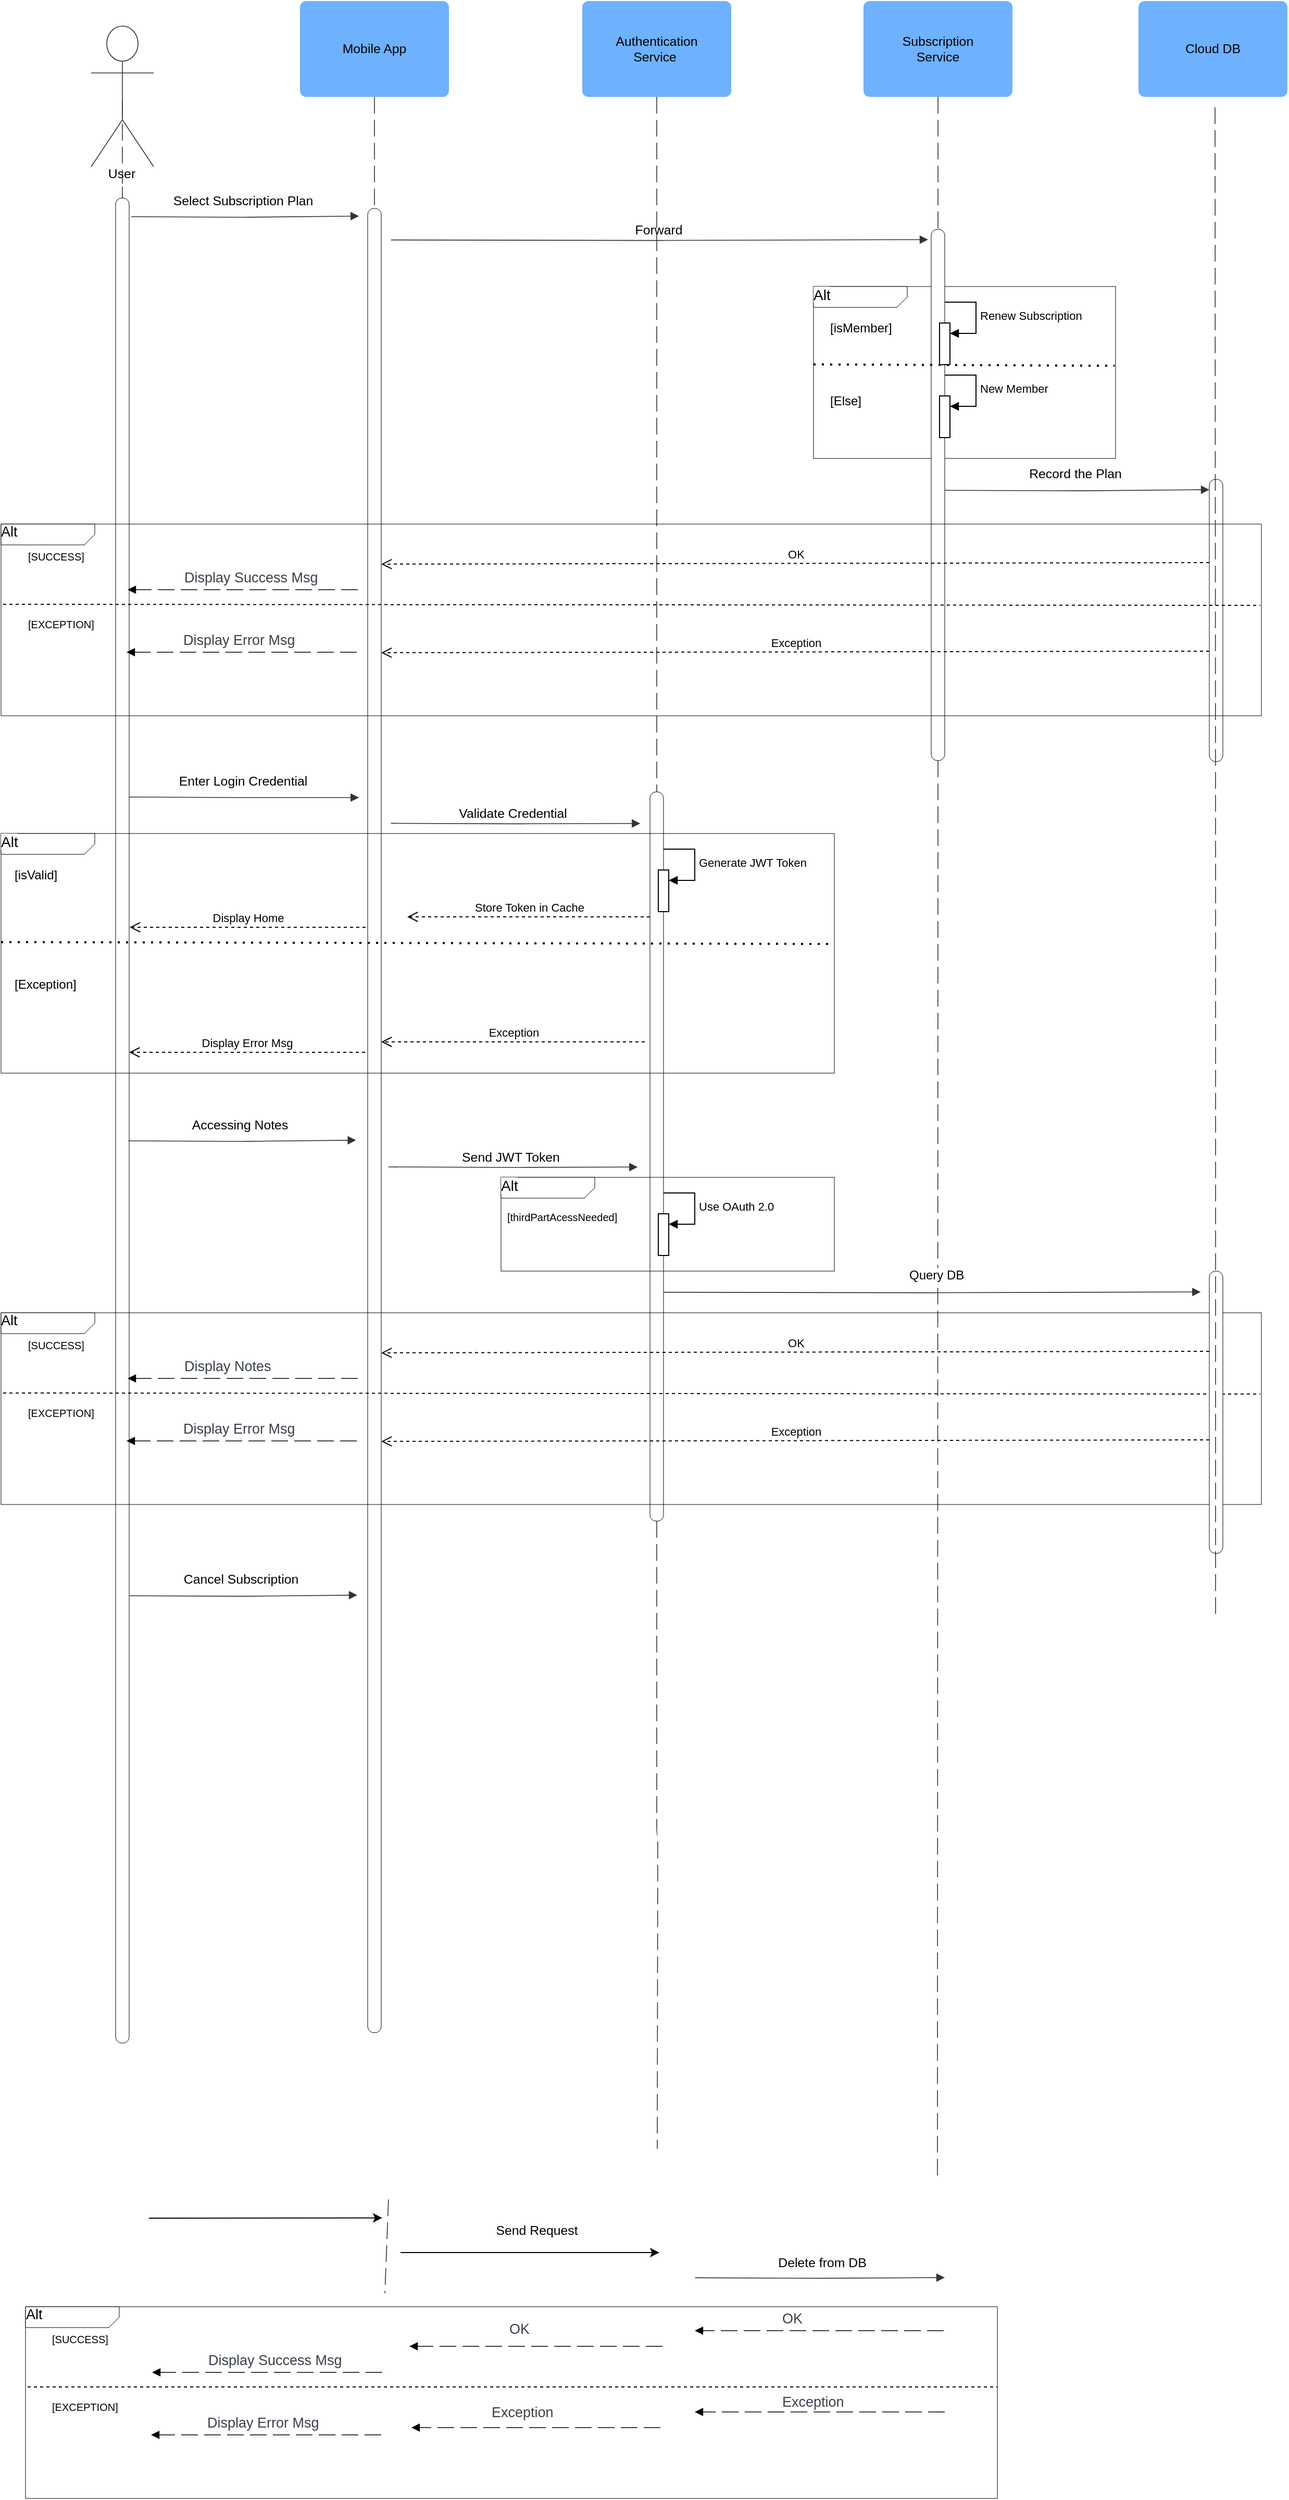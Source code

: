 <mxfile version="26.0.14">
  <diagram name="Page-1" id="2YBvvXClWsGukQMizWep">
    <mxGraphModel dx="193" dy="1051" grid="1" gridSize="10" guides="1" tooltips="1" connect="1" arrows="1" fold="1" page="1" pageScale="1" pageWidth="850" pageHeight="1100" math="0" shadow="0">
      <root>
        <mxCell id="0" />
        <mxCell id="1" parent="0" />
        <mxCell id="2DQe4uAKgCYchEltKK3G-125" value="&lt;span style=&quot;color: rgb(0, 0, 0); font-family: Helvetica; font-size: 14px; font-style: normal; font-variant-ligatures: normal; font-variant-caps: normal; font-weight: 400; letter-spacing: normal; orphans: 2; text-align: center; text-indent: 0px; text-transform: none; widows: 2; word-spacing: 0px; -webkit-text-stroke-width: 0px; white-space: normal; background-color: rgb(251, 251, 251); text-decoration-thickness: initial; text-decoration-style: initial; text-decoration-color: initial; float: none; display: inline !important;&quot;&gt;Alt&lt;/span&gt;" style="html=1;blockSpacing=1;whiteSpace=wrap;shape=mxgraph.sysml.package2;xSize=90;overflow=fill;fontSize=13.5;align=left;spacing=0;rounded=1;absoluteArcSize=1;arcSize=12;strokeWidth=NaN;lucidId=xZpTAPdpukCf;" parent="1" vertex="1">
          <mxGeometry x="1670" y="414" width="290" height="165" as="geometry" />
        </mxCell>
        <mxCell id="2DQe4uAKgCYchEltKK3G-129" value="" style="html=1;jettySize=18;whiteSpace=wrap;fontSize=13;fontFamily=helvetica;strokeColor=#333333;strokeOpacity=100;dashed=1;fixDash=1;dashPattern=16 6;strokeWidth=0.8;rounded=0;startArrow=none;endArrow=none;exitX=0.5;exitY=1;exitPerimeter=0;lucidId=MqcVzrL-7rmi;" parent="1" edge="1">
          <mxGeometry width="100" height="100" relative="1" as="geometry">
            <Array as="points" />
            <mxPoint x="1258.5" y="2340" as="targetPoint" />
            <mxPoint x="1262" y="2250" as="sourcePoint" />
          </mxGeometry>
        </mxCell>
        <mxCell id="2DQe4uAKgCYchEltKK3G-131" value="" style="html=1;jettySize=18;whiteSpace=wrap;fontSize=13;fontFamily=helvetica;strokeColor=#333333;strokeOpacity=100;dashed=1;fixDash=1;dashPattern=16 6;strokeWidth=0.8;rounded=1;arcSize=24;edgeStyle=orthogonalEdgeStyle;startArrow=none;endArrow=none;exitX=0.5;exitY=1;exitPerimeter=0;lucidId=MqcVlcxoSIf4;" parent="1" source="2DQe4uAKgCYchEltKK3G-286" edge="1">
          <mxGeometry width="100" height="100" relative="1" as="geometry">
            <Array as="points" />
            <mxPoint x="1520" y="2201.333" as="targetPoint" />
          </mxGeometry>
        </mxCell>
        <mxCell id="2DQe4uAKgCYchEltKK3G-133" value="" style="html=1;jettySize=18;whiteSpace=wrap;fontSize=13;fontFamily=helvetica;strokeColor=#333333;strokeOpacity=100;dashed=1;fixDash=1;dashPattern=16 6;strokeWidth=0.8;rounded=1;arcSize=24;edgeStyle=orthogonalEdgeStyle;startArrow=none;endArrow=none;exitX=0.5;exitY=1;exitPerimeter=0;lucidId=MqcVdNzbLK6W;" parent="1" source="2DQe4uAKgCYchEltKK3G-288" edge="1">
          <mxGeometry width="100" height="100" relative="1" as="geometry">
            <Array as="points" />
            <mxPoint x="1789" y="2230" as="targetPoint" />
          </mxGeometry>
        </mxCell>
        <mxCell id="2DQe4uAKgCYchEltKK3G-136" value="Authentication&lt;div&gt;Service&amp;nbsp;&lt;/div&gt;" style="html=1;overflow=block;blockSpacing=1;whiteSpace=wrap;fontSize=12.4;fontColor=default;align=center;spacing=0;strokeOpacity=0;fillOpacity=100;rounded=1;absoluteArcSize=1;arcSize=12;fillColor=#6db1ff;strokeWidth=0.8;" parent="1" vertex="1">
          <mxGeometry x="1448" y="140" width="143" height="92" as="geometry" />
        </mxCell>
        <mxCell id="2DQe4uAKgCYchEltKK3G-137" value="Subscription&lt;div&gt;Service&lt;/div&gt;" style="html=1;overflow=block;blockSpacing=1;whiteSpace=wrap;fontSize=12.4;fontColor=default;align=center;spacing=0;strokeOpacity=0;fillOpacity=100;rounded=1;absoluteArcSize=1;arcSize=12;fillColor=#6db1ff;strokeWidth=0.8;" parent="1" vertex="1">
          <mxGeometry x="1718" y="140" width="143" height="92" as="geometry" />
        </mxCell>
        <mxCell id="2DQe4uAKgCYchEltKK3G-138" value="User" style="html=1;overflow=block;blockSpacing=1;shape=umlActor;labelPosition=center;verticalLabelPosition=bottom;verticalAlign=top;whiteSpace=nowrap;fontSize=12.4;align=center;spacing=0;strokeColor=#333333;strokeOpacity=100;fillOpacity=100;rounded=1;absoluteArcSize=1;arcSize=12;fillColor=#ffffff;strokeWidth=0.8;lucidId=MqcVV5ANGu6o;" parent="1" vertex="1">
          <mxGeometry x="976.5" y="164" width="60" height="135" as="geometry" />
        </mxCell>
        <mxCell id="2DQe4uAKgCYchEltKK3G-139" value="" style="html=1;jettySize=18;whiteSpace=wrap;fontSize=13;strokeColor=#333333;strokeOpacity=100;strokeWidth=0.8;rounded=1;arcSize=10;edgeStyle=orthogonalEdgeStyle;startArrow=none;endArrow=block;endFill=1;entryX=-0.012;entryY=0.073;entryPerimeter=0;lucidId=MqcVYArAM2zq;" parent="1" edge="1">
          <mxGeometry width="100" height="100" relative="1" as="geometry">
            <Array as="points" />
            <mxPoint x="1015" y="347" as="sourcePoint" />
            <mxPoint x="1233.64" y="346.386" as="targetPoint" />
          </mxGeometry>
        </mxCell>
        <mxCell id="2DQe4uAKgCYchEltKK3G-140" value="Select S&lt;span style=&quot;text-wrap-mode: wrap; background-color: rgb(251, 251, 251);&quot;&gt;ubscription&amp;nbsp;&lt;/span&gt;Plan" style="text;html=1;resizable=0;labelBackgroundColor=default;align=center;verticalAlign=middle;fontSize=12.4;" parent="2DQe4uAKgCYchEltKK3G-139" vertex="1">
          <mxGeometry relative="1" as="geometry">
            <mxPoint x="-3" y="-16" as="offset" />
          </mxGeometry>
        </mxCell>
        <mxCell id="2DQe4uAKgCYchEltKK3G-141" value="Mobile App" style="html=1;overflow=block;blockSpacing=1;whiteSpace=wrap;fontSize=12.4;fontColor=default;align=center;spacing=0;strokeOpacity=0;fillOpacity=100;rounded=1;absoluteArcSize=1;arcSize=12;fillColor=#6db1ff;strokeWidth=0.8;" parent="1" vertex="1">
          <mxGeometry x="1177" y="140" width="143" height="92" as="geometry" />
        </mxCell>
        <mxCell id="2DQe4uAKgCYchEltKK3G-144" value="" style="html=1;jettySize=18;whiteSpace=wrap;fontSize=13;strokeColor=#333333;strokeOpacity=100;strokeWidth=0.8;rounded=1;arcSize=10;edgeStyle=orthogonalEdgeStyle;startArrow=none;endArrow=block;endFill=1;exitX=1.012;exitY=0.099;exitPerimeter=0;lucidId=dApTWxwZsu-N;" parent="1" edge="1">
          <mxGeometry width="100" height="100" relative="1" as="geometry">
            <Array as="points" />
            <mxPoint x="1264.36" y="369.318" as="sourcePoint" />
            <mxPoint x="1780" y="369" as="targetPoint" />
          </mxGeometry>
        </mxCell>
        <mxCell id="2DQe4uAKgCYchEltKK3G-145" value="Forward" style="text;html=1;resizable=0;labelBackgroundColor=default;align=center;verticalAlign=middle;fontSize=12.4;" parent="2DQe4uAKgCYchEltKK3G-144" vertex="1">
          <mxGeometry relative="1" as="geometry">
            <mxPoint x="-2" y="-10" as="offset" />
          </mxGeometry>
        </mxCell>
        <mxCell id="2DQe4uAKgCYchEltKK3G-160" value="" style="html=1;jettySize=18;whiteSpace=wrap;fontSize=13;strokeColor=#333333;strokeOpacity=100;strokeWidth=0.8;rounded=1;arcSize=10;edgeStyle=orthogonalEdgeStyle;startArrow=none;endArrow=block;endFill=1;entryX=-0.012;entryY=0.411;entryPerimeter=0;lucidId=4-pT5Qhd-O3v;" parent="1" edge="1">
          <mxGeometry width="100" height="100" relative="1" as="geometry">
            <Array as="points" />
            <mxPoint x="1013" y="904" as="sourcePoint" />
            <mxPoint x="1233.64" y="904.502" as="targetPoint" />
          </mxGeometry>
        </mxCell>
        <mxCell id="2DQe4uAKgCYchEltKK3G-162" value="" style="html=1;jettySize=18;whiteSpace=wrap;fontSize=13;strokeColor=#333333;strokeOpacity=100;strokeWidth=0.8;rounded=1;arcSize=10;edgeStyle=orthogonalEdgeStyle;startArrow=none;endArrow=block;endFill=1;exitX=1.012;exitY=0.439;exitPerimeter=0;entryX=-0.012;entryY=0.409;entryPerimeter=0;lucidId=B_pT7TzZo.AE;" parent="1" edge="1">
          <mxGeometry width="100" height="100" relative="1" as="geometry">
            <Array as="points" />
            <mxPoint x="1264.36" y="929.198" as="sourcePoint" />
            <mxPoint x="1503.64" y="929.333" as="targetPoint" />
          </mxGeometry>
        </mxCell>
        <mxCell id="2DQe4uAKgCYchEltKK3G-163" value="Validate Credential" style="text;html=1;resizable=0;labelBackgroundColor=default;align=center;verticalAlign=middle;fontSize=12.4;" parent="2DQe4uAKgCYchEltKK3G-162" vertex="1">
          <mxGeometry relative="1" as="geometry">
            <mxPoint x="-3" y="-10" as="offset" />
          </mxGeometry>
        </mxCell>
        <mxCell id="2DQe4uAKgCYchEltKK3G-184" value="Enter Login Credential" style="text;html=1;resizable=0;labelBackgroundColor=default;align=center;verticalAlign=middle;fontSize=12.4;" parent="1" vertex="1">
          <mxGeometry x="1121.5" y="889.0" as="geometry" />
        </mxCell>
        <mxCell id="2DQe4uAKgCYchEltKK3G-249" value="Alt" style="html=1;blockSpacing=1;whiteSpace=wrap;shape=mxgraph.sysml.package2;xSize=90;overflow=fill;fontSize=13.5;align=left;spacing=0;rounded=1;absoluteArcSize=1;arcSize=12;strokeWidth=NaN;lucidId=-lqTDZGTSmCs;" parent="1" vertex="1">
          <mxGeometry x="913.5" y="2353" width="933" height="184" as="geometry" />
        </mxCell>
        <mxCell id="2DQe4uAKgCYchEltKK3G-250" value="" style="html=1;jettySize=18;whiteSpace=wrap;fontSize=13;strokeColor=#333333;strokeOpacity=100;strokeWidth=0.8;rounded=1;arcSize=10;edgeStyle=orthogonalEdgeStyle;startArrow=none;endArrow=block;endFill=1;exitX=1.012;exitY=0.821;exitPerimeter=0;entryX=-0.012;entryY=0.796;entryPerimeter=0;lucidId=HlqTTmx3ZjP~;" parent="1" edge="1">
          <mxGeometry width="100" height="100" relative="1" as="geometry">
            <Array as="points" />
            <mxPoint x="1556.36" y="2325.177" as="sourcePoint" />
            <mxPoint x="1796" y="2325" as="targetPoint" />
          </mxGeometry>
        </mxCell>
        <mxCell id="2DQe4uAKgCYchEltKK3G-251" value="Delete from DB" style="text;html=1;resizable=0;labelBackgroundColor=default;align=center;verticalAlign=middle;fontSize=12.4;" parent="2DQe4uAKgCYchEltKK3G-250" vertex="1">
          <mxGeometry relative="1" as="geometry">
            <mxPoint x="1" y="-15" as="offset" />
          </mxGeometry>
        </mxCell>
        <mxCell id="2DQe4uAKgCYchEltKK3G-252" value="" style="html=1;jettySize=18;whiteSpace=wrap;fontSize=13;strokeOpacity=100;dashed=1;fixDash=1;dashPattern=16 6;strokeWidth=0.8;rounded=1;arcSize=10;edgeStyle=orthogonalEdgeStyle;startArrow=none;endArrow=block;endFill=1;lucidId=snqT7pPORbaU;" parent="1" edge="1">
          <mxGeometry width="100" height="100" relative="1" as="geometry">
            <Array as="points" />
            <mxPoint x="1795" y="2376" as="sourcePoint" />
            <mxPoint x="1556" y="2376" as="targetPoint" />
          </mxGeometry>
        </mxCell>
        <mxCell id="2DQe4uAKgCYchEltKK3G-253" value="" style="html=1;jettySize=18;whiteSpace=wrap;fontSize=13;strokeOpacity=100;dashed=1;fixDash=1;dashPattern=16 6;strokeWidth=0.8;rounded=1;arcSize=10;edgeStyle=orthogonalEdgeStyle;startArrow=none;endArrow=block;endFill=1;lucidId=YnqT91g6~6WP;" parent="1" edge="1">
          <mxGeometry width="100" height="100" relative="1" as="geometry">
            <Array as="points" />
            <mxPoint x="1525" y="2391" as="sourcePoint" />
            <mxPoint x="1282" y="2391" as="targetPoint" />
          </mxGeometry>
        </mxCell>
        <UserObject label="&lt;span data-lucid-content=&quot;{&amp;quot;t&amp;quot;:&amp;quot;Return Object&amp;quot;,&amp;quot;m&amp;quot;:[{&amp;quot;s&amp;quot;:0,&amp;quot;n&amp;quot;:&amp;quot;a&amp;quot;,&amp;quot;v&amp;quot;:&amp;quot;center&amp;quot;},{&amp;quot;s&amp;quot;:0,&amp;quot;n&amp;quot;:&amp;quot;s&amp;quot;,&amp;quot;v&amp;quot;:18,&amp;quot;e&amp;quot;:13},{&amp;quot;s&amp;quot;:0,&amp;quot;n&amp;quot;:&amp;quot;fsp&amp;quot;,&amp;quot;v&amp;quot;:&amp;quot;ss_presetShapeStyle1_textStyle&amp;quot;,&amp;quot;e&amp;quot;:13},{&amp;quot;s&amp;quot;:0,&amp;quot;n&amp;quot;:&amp;quot;fsp2&amp;quot;,&amp;quot;v&amp;quot;:&amp;quot;ss_presetShapeStyle1_textStyle&amp;quot;,&amp;quot;e&amp;quot;:13}]}&quot; data-lucid-type=&quot;application/vnd.lucid.text&quot;&gt;&lt;span style=&quot;color: rgb(58, 65, 74); font-size: 13.5px;&quot;&gt;OK&lt;/span&gt;&lt;/span&gt;" link="&lt;span data-lucid-content=&quot;{&amp;quot;t&amp;quot;:&amp;quot;Return Object&amp;quot;,&amp;quot;m&amp;quot;:[{&amp;quot;s&amp;quot;:0,&amp;quot;n&amp;quot;:&amp;quot;a&amp;quot;,&amp;quot;v&amp;quot;:&amp;quot;center&amp;quot;},{&amp;quot;s&amp;quot;:0,&amp;quot;n&amp;quot;:&amp;quot;s&amp;quot;,&amp;quot;v&amp;quot;:18,&amp;quot;e&amp;quot;:13},{&amp;quot;s&amp;quot;:0,&amp;quot;n&amp;quot;:&amp;quot;fsp&amp;quot;,&amp;quot;v&amp;quot;:&amp;quot;ss_presetShapeStyle1_textStyle&amp;quot;,&amp;quot;e&amp;quot;:13},{&amp;quot;s&amp;quot;:0,&amp;quot;n&amp;quot;:&amp;quot;fsp2&amp;quot;,&amp;quot;v&amp;quot;:&amp;quot;ss_presetShapeStyle1_textStyle&amp;quot;,&amp;quot;e&amp;quot;:13}]}&quot; data-lucid-type=&quot;application/vnd.lucid.text&quot;&gt;&lt;span style=&quot;color:#3a414a;font-size:13.5px;&quot;&gt;Return Object&lt;/span&gt;&lt;/span&gt;" id="2DQe4uAKgCYchEltKK3G-254">
          <mxCell style="text;strokeColor=none;fillColor=none;align=left;verticalAlign=middle;spacingLeft=4;spacingRight=4;overflow=hidden;points=[[0,0.5],[1,0.5]];portConstraint=eastwest;rotatable=0;whiteSpace=wrap;html=1;" parent="1" vertex="1">
            <mxGeometry x="1633.5" y="2350" width="110" height="30" as="geometry" />
          </mxCell>
        </UserObject>
        <mxCell id="2DQe4uAKgCYchEltKK3G-255" value="&lt;span data-lucid-content=&quot;{&amp;quot;t&amp;quot;:&amp;quot;Extract Notes&amp;quot;,&amp;quot;m&amp;quot;:[{&amp;quot;s&amp;quot;:0,&amp;quot;n&amp;quot;:&amp;quot;a&amp;quot;,&amp;quot;v&amp;quot;:&amp;quot;center&amp;quot;},{&amp;quot;s&amp;quot;:0,&amp;quot;n&amp;quot;:&amp;quot;s&amp;quot;,&amp;quot;v&amp;quot;:18,&amp;quot;e&amp;quot;:13},{&amp;quot;s&amp;quot;:0,&amp;quot;n&amp;quot;:&amp;quot;fsp&amp;quot;,&amp;quot;v&amp;quot;:&amp;quot;ss_presetShapeStyle1_textStyle&amp;quot;,&amp;quot;e&amp;quot;:13},{&amp;quot;s&amp;quot;:0,&amp;quot;n&amp;quot;:&amp;quot;fsp2&amp;quot;,&amp;quot;v&amp;quot;:&amp;quot;ss_presetShapeStyle1_textStyle&amp;quot;,&amp;quot;e&amp;quot;:13}]}&quot; data-lucid-type=&quot;application/vnd.lucid.text&quot;&gt;&lt;span style=&quot;color: rgb(58, 65, 74); font-size: 13.5px;&quot;&gt;OK&lt;/span&gt;&lt;/span&gt;" style="text;strokeColor=none;fillColor=none;align=left;verticalAlign=middle;spacingLeft=4;spacingRight=4;overflow=hidden;points=[[0,0.5],[1,0.5]];portConstraint=eastwest;rotatable=0;whiteSpace=wrap;html=1;" parent="1" vertex="1">
          <mxGeometry x="1372" y="2360" width="92" height="30" as="geometry" />
        </mxCell>
        <mxCell id="2DQe4uAKgCYchEltKK3G-256" value="" style="html=1;jettySize=18;whiteSpace=wrap;fontSize=13;strokeOpacity=100;dashed=1;fixDash=1;dashPattern=16 6;strokeWidth=0.8;rounded=1;arcSize=10;edgeStyle=orthogonalEdgeStyle;startArrow=none;endArrow=block;endFill=1;lucidId=0hqTsIfL4JAx;" parent="1" edge="1">
          <mxGeometry width="100" height="100" relative="1" as="geometry">
            <Array as="points" />
            <mxPoint x="1256" y="2416" as="sourcePoint" />
            <mxPoint x="1035" y="2416" as="targetPoint" />
          </mxGeometry>
        </mxCell>
        <mxCell id="2DQe4uAKgCYchEltKK3G-257" value="&lt;span data-lucid-content=&quot;{&amp;quot;t&amp;quot;:&amp;quot;Display Error Msg&amp;quot;,&amp;quot;m&amp;quot;:[{&amp;quot;s&amp;quot;:0,&amp;quot;n&amp;quot;:&amp;quot;a&amp;quot;,&amp;quot;v&amp;quot;:&amp;quot;center&amp;quot;},{&amp;quot;s&amp;quot;:0,&amp;quot;n&amp;quot;:&amp;quot;s&amp;quot;,&amp;quot;v&amp;quot;:18,&amp;quot;e&amp;quot;:17},{&amp;quot;s&amp;quot;:0,&amp;quot;n&amp;quot;:&amp;quot;fsp&amp;quot;,&amp;quot;v&amp;quot;:&amp;quot;ss_presetShapeStyle1_textStyle&amp;quot;,&amp;quot;e&amp;quot;:17},{&amp;quot;s&amp;quot;:0,&amp;quot;n&amp;quot;:&amp;quot;fsp2&amp;quot;,&amp;quot;v&amp;quot;:&amp;quot;ss_presetShapeStyle1_textStyle&amp;quot;,&amp;quot;e&amp;quot;:17}]}&quot; data-lucid-type=&quot;application/vnd.lucid.text&quot;&gt;&lt;span style=&quot;color: rgb(58, 65, 74); font-size: 13.5px;&quot;&gt;Display Success Msg&lt;/span&gt;&lt;/span&gt;" style="text;strokeColor=none;fillColor=none;align=left;verticalAlign=middle;spacingLeft=4;spacingRight=4;overflow=hidden;points=[[0,0.5],[1,0.5]];portConstraint=eastwest;rotatable=0;whiteSpace=wrap;html=1;" parent="1" vertex="1">
          <mxGeometry x="1083" y="2390" width="149" height="30" as="geometry" />
        </mxCell>
        <mxCell id="2DQe4uAKgCYchEltKK3G-258" value="" style="endArrow=none;dashed=1;html=1;rounded=0;exitX=0.004;exitY=0.493;exitDx=0;exitDy=0;exitPerimeter=0;" parent="1" edge="1">
          <mxGeometry width="50" height="50" relative="1" as="geometry">
            <mxPoint x="915.5" y="2430" as="sourcePoint" />
            <mxPoint x="1846.5" y="2430" as="targetPoint" />
          </mxGeometry>
        </mxCell>
        <mxCell id="2DQe4uAKgCYchEltKK3G-259" value="&lt;span style=&quot;font-size: 10px;&quot;&gt;[SUCCESS]&lt;/span&gt;" style="text;whiteSpace=wrap;html=1;" parent="1" vertex="1">
          <mxGeometry x="937" y="2370" width="90" height="40" as="geometry" />
        </mxCell>
        <mxCell id="2DQe4uAKgCYchEltKK3G-260" value="&lt;span style=&quot;font-size: 10px;&quot;&gt;[EXCEPTION]&lt;/span&gt;" style="text;whiteSpace=wrap;html=1;" parent="1" vertex="1">
          <mxGeometry x="937" y="2435" width="90" height="40" as="geometry" />
        </mxCell>
        <mxCell id="2DQe4uAKgCYchEltKK3G-261" value="" style="endArrow=classic;html=1;rounded=0;entryX=0;entryY=0.765;entryDx=0;entryDy=0;entryPerimeter=0;" parent="1" edge="1">
          <mxGeometry width="50" height="50" relative="1" as="geometry">
            <mxPoint x="1032" y="2268" as="sourcePoint" />
            <mxPoint x="1256" y="2267.73" as="targetPoint" />
          </mxGeometry>
        </mxCell>
        <mxCell id="2DQe4uAKgCYchEltKK3G-263" value="Send Request" style="text;html=1;resizable=0;labelBackgroundColor=default;align=center;verticalAlign=middle;fontSize=12.4;" parent="1" vertex="1">
          <mxGeometry x="1403.5" y="2280.0" as="geometry" />
        </mxCell>
        <mxCell id="2DQe4uAKgCYchEltKK3G-264" value="" style="endArrow=classic;html=1;rounded=0;" parent="1" edge="1">
          <mxGeometry width="50" height="50" relative="1" as="geometry">
            <mxPoint x="1273.5" y="2301" as="sourcePoint" />
            <mxPoint x="1522" y="2301" as="targetPoint" />
          </mxGeometry>
        </mxCell>
        <mxCell id="2DQe4uAKgCYchEltKK3G-265" value="" style="html=1;jettySize=18;whiteSpace=wrap;fontSize=13;strokeOpacity=100;dashed=1;fixDash=1;dashPattern=16 6;strokeWidth=0.8;rounded=1;arcSize=10;edgeStyle=orthogonalEdgeStyle;startArrow=none;endArrow=block;endFill=1;lucidId=vhqT8Fl-DFvH;" parent="1" edge="1">
          <mxGeometry width="100" height="100" relative="1" as="geometry">
            <Array as="points" />
            <mxPoint x="1796" y="2454" as="sourcePoint" />
            <mxPoint x="1556" y="2454" as="targetPoint" />
          </mxGeometry>
        </mxCell>
        <mxCell id="2DQe4uAKgCYchEltKK3G-266" value="" style="html=1;jettySize=18;whiteSpace=wrap;fontSize=13;strokeOpacity=100;dashed=1;fixDash=1;dashPattern=16 6;strokeWidth=0.8;rounded=1;arcSize=10;edgeStyle=orthogonalEdgeStyle;startArrow=none;endArrow=block;endFill=1;lucidId=LhqT8P3UGN1E;" parent="1" edge="1">
          <mxGeometry width="100" height="100" relative="1" as="geometry">
            <Array as="points" />
            <mxPoint x="1523" y="2469" as="sourcePoint" />
            <mxPoint x="1284" y="2469" as="targetPoint" />
          </mxGeometry>
        </mxCell>
        <mxCell id="2DQe4uAKgCYchEltKK3G-267" value="" style="html=1;jettySize=18;whiteSpace=wrap;fontSize=13;strokeOpacity=100;dashed=1;fixDash=1;dashPattern=16 6;strokeWidth=0.8;rounded=1;arcSize=10;edgeStyle=orthogonalEdgeStyle;startArrow=none;endArrow=block;endFill=1;lucidId=0hqTsIfL4JAx;" parent="1" edge="1">
          <mxGeometry width="100" height="100" relative="1" as="geometry">
            <Array as="points" />
            <mxPoint x="1255" y="2476" as="sourcePoint" />
            <mxPoint x="1034" y="2476" as="targetPoint" />
          </mxGeometry>
        </mxCell>
        <mxCell id="2DQe4uAKgCYchEltKK3G-268" value="&lt;span data-lucid-content=&quot;{&amp;quot;t&amp;quot;:&amp;quot;Display Error Msg&amp;quot;,&amp;quot;m&amp;quot;:[{&amp;quot;s&amp;quot;:0,&amp;quot;n&amp;quot;:&amp;quot;a&amp;quot;,&amp;quot;v&amp;quot;:&amp;quot;center&amp;quot;},{&amp;quot;s&amp;quot;:0,&amp;quot;n&amp;quot;:&amp;quot;s&amp;quot;,&amp;quot;v&amp;quot;:18,&amp;quot;e&amp;quot;:17},{&amp;quot;s&amp;quot;:0,&amp;quot;n&amp;quot;:&amp;quot;fsp&amp;quot;,&amp;quot;v&amp;quot;:&amp;quot;ss_presetShapeStyle1_textStyle&amp;quot;,&amp;quot;e&amp;quot;:17},{&amp;quot;s&amp;quot;:0,&amp;quot;n&amp;quot;:&amp;quot;fsp2&amp;quot;,&amp;quot;v&amp;quot;:&amp;quot;ss_presetShapeStyle1_textStyle&amp;quot;,&amp;quot;e&amp;quot;:17}]}&quot; data-lucid-type=&quot;application/vnd.lucid.text&quot;&gt;&lt;span style=&quot;color:#3a414a;font-size:13.5px;&quot;&gt;Display Error Msg&lt;/span&gt;&lt;/span&gt;" style="text;strokeColor=none;fillColor=none;align=left;verticalAlign=middle;spacingLeft=4;spacingRight=4;overflow=hidden;points=[[0,0.5],[1,0.5]];portConstraint=eastwest;rotatable=0;whiteSpace=wrap;html=1;" parent="1" vertex="1">
          <mxGeometry x="1082" y="2450" width="123" height="30" as="geometry" />
        </mxCell>
        <mxCell id="2DQe4uAKgCYchEltKK3G-269" value="&lt;span data-lucid-content=&quot;{&amp;quot;t&amp;quot;:&amp;quot;Exception&amp;quot;,&amp;quot;m&amp;quot;:[{&amp;quot;s&amp;quot;:0,&amp;quot;n&amp;quot;:&amp;quot;a&amp;quot;,&amp;quot;v&amp;quot;:&amp;quot;center&amp;quot;},{&amp;quot;s&amp;quot;:0,&amp;quot;n&amp;quot;:&amp;quot;s&amp;quot;,&amp;quot;v&amp;quot;:18,&amp;quot;e&amp;quot;:9},{&amp;quot;s&amp;quot;:0,&amp;quot;n&amp;quot;:&amp;quot;fsp&amp;quot;,&amp;quot;v&amp;quot;:&amp;quot;ss_presetShapeStyle1_textStyle&amp;quot;,&amp;quot;e&amp;quot;:9},{&amp;quot;s&amp;quot;:0,&amp;quot;n&amp;quot;:&amp;quot;fsp2&amp;quot;,&amp;quot;v&amp;quot;:&amp;quot;ss_presetShapeStyle1_textStyle&amp;quot;,&amp;quot;e&amp;quot;:9}]}&quot; data-lucid-type=&quot;application/vnd.lucid.text&quot;&gt;&lt;span style=&quot;color:#3a414a;font-size:13.5px;&quot;&gt;Exception&lt;/span&gt;&lt;/span&gt;" style="text;strokeColor=none;fillColor=none;align=left;verticalAlign=middle;spacingLeft=4;spacingRight=4;overflow=hidden;points=[[0,0.5],[1,0.5]];portConstraint=eastwest;rotatable=0;whiteSpace=wrap;html=1;" parent="1" vertex="1">
          <mxGeometry x="1355" y="2440" width="80" height="30" as="geometry" />
        </mxCell>
        <mxCell id="2DQe4uAKgCYchEltKK3G-270" value="&lt;span data-lucid-content=&quot;{&amp;quot;t&amp;quot;:&amp;quot;Exception&amp;quot;,&amp;quot;m&amp;quot;:[{&amp;quot;s&amp;quot;:0,&amp;quot;n&amp;quot;:&amp;quot;a&amp;quot;,&amp;quot;v&amp;quot;:&amp;quot;center&amp;quot;},{&amp;quot;s&amp;quot;:0,&amp;quot;n&amp;quot;:&amp;quot;s&amp;quot;,&amp;quot;v&amp;quot;:18,&amp;quot;e&amp;quot;:9},{&amp;quot;s&amp;quot;:0,&amp;quot;n&amp;quot;:&amp;quot;fsp&amp;quot;,&amp;quot;v&amp;quot;:&amp;quot;ss_presetShapeStyle1_textStyle&amp;quot;,&amp;quot;e&amp;quot;:9},{&amp;quot;s&amp;quot;:0,&amp;quot;n&amp;quot;:&amp;quot;fsp2&amp;quot;,&amp;quot;v&amp;quot;:&amp;quot;ss_presetShapeStyle1_textStyle&amp;quot;,&amp;quot;e&amp;quot;:9}]}&quot; data-lucid-type=&quot;application/vnd.lucid.text&quot;&gt;&lt;span style=&quot;color:#3a414a;font-size:13.5px;&quot;&gt;Exception&lt;/span&gt;&lt;/span&gt;" style="text;strokeColor=none;fillColor=none;align=left;verticalAlign=middle;spacingLeft=4;spacingRight=4;overflow=hidden;points=[[0,0.5],[1,0.5]];portConstraint=eastwest;rotatable=0;whiteSpace=wrap;html=1;" parent="1" vertex="1">
          <mxGeometry x="1633.5" y="2430" width="80" height="30" as="geometry" />
        </mxCell>
        <mxCell id="2DQe4uAKgCYchEltKK3G-283" value="" style="html=1;jettySize=18;whiteSpace=wrap;fontSize=13;strokeColor=#333333;strokeOpacity=100;dashed=1;fixDash=1;dashPattern=16 6;strokeWidth=0.8;rounded=1;arcSize=10;edgeStyle=orthogonalEdgeStyle;startArrow=none;endArrow=none;exitX=0.5;exitY=0.532;exitPerimeter=0;lucidId=MqcVGEdurxjJ;" parent="1" source="2DQe4uAKgCYchEltKK3G-138" target="2DQe4uAKgCYchEltKK3G-273" edge="1">
          <mxGeometry width="100" height="100" relative="1" as="geometry">
            <Array as="points" />
            <mxPoint x="1013" y="1619" as="targetPoint" />
            <mxPoint x="1013" y="236" as="sourcePoint" />
          </mxGeometry>
        </mxCell>
        <mxCell id="2DQe4uAKgCYchEltKK3G-273" value="" style="html=1;overflow=block;blockSpacing=1;whiteSpace=wrap;fontSize=13;spacing=0;rounded=1;absoluteArcSize=1;arcSize=12;strokeWidth=NaN;lucidId=MqcVCeURbGk-;" parent="1" vertex="1">
          <mxGeometry x="1000" y="329" width="13" height="1771" as="geometry" />
        </mxCell>
        <mxCell id="2DQe4uAKgCYchEltKK3G-285" value="" style="html=1;jettySize=18;whiteSpace=wrap;fontSize=13;fontFamily=helvetica;strokeColor=#333333;strokeOpacity=100;dashed=1;fixDash=1;dashPattern=16 6;strokeWidth=0.8;rounded=0;startArrow=none;endArrow=none;exitX=0.5;exitY=1;exitPerimeter=0;lucidId=MqcVzrL-7rmi;" parent="1" source="2DQe4uAKgCYchEltKK3G-141" target="2DQe4uAKgCYchEltKK3G-284" edge="1">
          <mxGeometry width="100" height="100" relative="1" as="geometry">
            <Array as="points" />
            <mxPoint x="1245" y="1619" as="targetPoint" />
            <mxPoint x="1249" y="232" as="sourcePoint" />
          </mxGeometry>
        </mxCell>
        <mxCell id="2DQe4uAKgCYchEltKK3G-284" value="" style="html=1;overflow=block;blockSpacing=1;whiteSpace=wrap;fontSize=13;spacing=0;rounded=1;absoluteArcSize=1;arcSize=12;strokeWidth=NaN;lucidId=MqcVCeURbGk-;" parent="1" vertex="1">
          <mxGeometry x="1242" y="339" width="13" height="1751" as="geometry" />
        </mxCell>
        <mxCell id="2DQe4uAKgCYchEltKK3G-287" value="" style="html=1;jettySize=18;whiteSpace=wrap;fontSize=13;fontFamily=helvetica;strokeColor=#333333;strokeOpacity=100;dashed=1;fixDash=1;dashPattern=16 6;strokeWidth=0.8;rounded=1;arcSize=24;edgeStyle=orthogonalEdgeStyle;startArrow=none;endArrow=none;exitX=0.5;exitY=1;exitPerimeter=0;lucidId=MqcVlcxoSIf4;" parent="1" source="2DQe4uAKgCYchEltKK3G-136" target="2DQe4uAKgCYchEltKK3G-286" edge="1">
          <mxGeometry width="100" height="100" relative="1" as="geometry">
            <Array as="points" />
            <mxPoint x="1520" y="1619" as="targetPoint" />
            <mxPoint x="1520" y="232" as="sourcePoint" />
          </mxGeometry>
        </mxCell>
        <mxCell id="2DQe4uAKgCYchEltKK3G-286" value="" style="html=1;overflow=block;blockSpacing=1;whiteSpace=wrap;fontSize=13;spacing=0;rounded=1;absoluteArcSize=1;arcSize=12;strokeWidth=NaN;lucidId=MqcVCeURbGk-;" parent="1" vertex="1">
          <mxGeometry x="1513" y="899" width="13" height="700" as="geometry" />
        </mxCell>
        <mxCell id="2DQe4uAKgCYchEltKK3G-289" value="" style="html=1;jettySize=18;whiteSpace=wrap;fontSize=13;fontFamily=helvetica;strokeColor=#333333;strokeOpacity=100;dashed=1;fixDash=1;dashPattern=16 6;strokeWidth=0.8;rounded=1;arcSize=24;edgeStyle=orthogonalEdgeStyle;startArrow=none;endArrow=none;exitX=0.5;exitY=1;exitPerimeter=0;lucidId=MqcVdNzbLK6W;" parent="1" source="2DQe4uAKgCYchEltKK3G-137" target="2DQe4uAKgCYchEltKK3G-288" edge="1">
          <mxGeometry width="100" height="100" relative="1" as="geometry">
            <Array as="points" />
            <mxPoint x="1789" y="1619" as="targetPoint" />
            <mxPoint x="1790" y="232" as="sourcePoint" />
          </mxGeometry>
        </mxCell>
        <mxCell id="2DQe4uAKgCYchEltKK3G-288" value="" style="html=1;overflow=block;blockSpacing=1;whiteSpace=wrap;fontSize=13;spacing=0;rounded=1;absoluteArcSize=1;arcSize=12;strokeWidth=NaN;lucidId=MqcVCeURbGk-;" parent="1" vertex="1">
          <mxGeometry x="1783" y="359" width="13" height="510" as="geometry" />
        </mxCell>
        <mxCell id="Wgxg1ff1YaHruHP0FJrk-1" value="Cloud DB" style="html=1;overflow=block;blockSpacing=1;whiteSpace=wrap;fontSize=12.4;fontColor=default;align=center;spacing=0;strokeOpacity=0;fillOpacity=100;rounded=1;absoluteArcSize=1;arcSize=12;fillColor=#6db1ff;strokeWidth=0.8;" vertex="1" parent="1">
          <mxGeometry x="1982" y="140" width="143" height="92" as="geometry" />
        </mxCell>
        <mxCell id="Wgxg1ff1YaHruHP0FJrk-3" value="" style="endArrow=none;dashed=1;html=1;dashPattern=1 3;strokeWidth=2;rounded=0;exitX=0;exitY=0.453;exitDx=0;exitDy=0;exitPerimeter=0;entryX=0.997;entryY=0.461;entryDx=0;entryDy=0;entryPerimeter=0;" edge="1" parent="1" source="2DQe4uAKgCYchEltKK3G-125" target="2DQe4uAKgCYchEltKK3G-125">
          <mxGeometry width="50" height="50" relative="1" as="geometry">
            <mxPoint x="1740" y="659" as="sourcePoint" />
            <mxPoint x="1790" y="609" as="targetPoint" />
          </mxGeometry>
        </mxCell>
        <mxCell id="Wgxg1ff1YaHruHP0FJrk-4" value="[isMember]" style="text;strokeColor=none;fillColor=none;align=left;verticalAlign=middle;spacingLeft=4;spacingRight=4;overflow=hidden;points=[[0,0.5],[1,0.5]];portConstraint=eastwest;rotatable=0;whiteSpace=wrap;html=1;" vertex="1" parent="1">
          <mxGeometry x="1680" y="439" width="80" height="30" as="geometry" />
        </mxCell>
        <mxCell id="Wgxg1ff1YaHruHP0FJrk-5" value="" style="html=1;points=[[0,0,0,0,5],[0,1,0,0,-5],[1,0,0,0,5],[1,1,0,0,-5]];perimeter=orthogonalPerimeter;outlineConnect=0;targetShapes=umlLifeline;portConstraint=eastwest;newEdgeStyle={&quot;curved&quot;:0,&quot;rounded&quot;:0};" vertex="1" parent="1">
          <mxGeometry x="1791" y="449" width="10" height="40" as="geometry" />
        </mxCell>
        <mxCell id="Wgxg1ff1YaHruHP0FJrk-6" value="Renew Subscription" style="html=1;align=left;spacingLeft=2;endArrow=block;rounded=0;edgeStyle=orthogonalEdgeStyle;curved=0;rounded=0;" edge="1" target="Wgxg1ff1YaHruHP0FJrk-5" parent="1">
          <mxGeometry relative="1" as="geometry">
            <mxPoint x="1796" y="429" as="sourcePoint" />
            <Array as="points">
              <mxPoint x="1826" y="459" />
            </Array>
          </mxGeometry>
        </mxCell>
        <mxCell id="Wgxg1ff1YaHruHP0FJrk-7" value="[Else]" style="text;strokeColor=none;fillColor=none;align=left;verticalAlign=middle;spacingLeft=4;spacingRight=4;overflow=hidden;points=[[0,0.5],[1,0.5]];portConstraint=eastwest;rotatable=0;whiteSpace=wrap;html=1;" vertex="1" parent="1">
          <mxGeometry x="1680" y="509" width="80" height="30" as="geometry" />
        </mxCell>
        <mxCell id="Wgxg1ff1YaHruHP0FJrk-9" value="" style="html=1;points=[[0,0,0,0,5],[0,1,0,0,-5],[1,0,0,0,5],[1,1,0,0,-5]];perimeter=orthogonalPerimeter;outlineConnect=0;targetShapes=umlLifeline;portConstraint=eastwest;newEdgeStyle={&quot;curved&quot;:0,&quot;rounded&quot;:0};" vertex="1" parent="1">
          <mxGeometry x="1791" y="519" width="10" height="40" as="geometry" />
        </mxCell>
        <mxCell id="Wgxg1ff1YaHruHP0FJrk-10" value="New Member" style="html=1;align=left;spacingLeft=2;endArrow=block;rounded=0;edgeStyle=orthogonalEdgeStyle;curved=0;rounded=0;" edge="1" target="Wgxg1ff1YaHruHP0FJrk-9" parent="1">
          <mxGeometry relative="1" as="geometry">
            <mxPoint x="1796" y="499" as="sourcePoint" />
            <Array as="points">
              <mxPoint x="1826" y="529" />
            </Array>
          </mxGeometry>
        </mxCell>
        <mxCell id="Wgxg1ff1YaHruHP0FJrk-11" value="" style="html=1;jettySize=18;whiteSpace=wrap;fontSize=13;strokeColor=#333333;strokeOpacity=100;strokeWidth=0.8;rounded=1;arcSize=10;edgeStyle=orthogonalEdgeStyle;startArrow=none;endArrow=block;endFill=1;lucidId=MqcVYArAM2zq;" edge="1" parent="1">
          <mxGeometry width="100" height="100" relative="1" as="geometry">
            <Array as="points" />
            <mxPoint x="1796" y="609.61" as="sourcePoint" />
            <mxPoint x="2050" y="609" as="targetPoint" />
          </mxGeometry>
        </mxCell>
        <mxCell id="Wgxg1ff1YaHruHP0FJrk-12" value="Record the Plan" style="text;html=1;resizable=0;labelBackgroundColor=default;align=center;verticalAlign=middle;fontSize=12.4;" vertex="1" parent="Wgxg1ff1YaHruHP0FJrk-11">
          <mxGeometry relative="1" as="geometry">
            <mxPoint x="-3" y="-16" as="offset" />
          </mxGeometry>
        </mxCell>
        <mxCell id="Wgxg1ff1YaHruHP0FJrk-14" value="&lt;span style=&quot;color: rgb(0, 0, 0); font-family: Helvetica; font-size: 14px; font-style: normal; font-variant-ligatures: normal; font-variant-caps: normal; font-weight: 400; letter-spacing: normal; orphans: 2; text-align: center; text-indent: 0px; text-transform: none; widows: 2; word-spacing: 0px; -webkit-text-stroke-width: 0px; white-space: normal; background-color: rgb(251, 251, 251); text-decoration-thickness: initial; text-decoration-style: initial; text-decoration-color: initial; float: none; display: inline !important;&quot;&gt;Alt&lt;/span&gt;" style="html=1;blockSpacing=1;whiteSpace=wrap;shape=mxgraph.sysml.package2;xSize=90;overflow=fill;fontSize=13.5;align=left;spacing=0;rounded=1;absoluteArcSize=1;arcSize=12;strokeWidth=NaN;lucidId=xZpTAPdpukCf;" vertex="1" parent="1">
          <mxGeometry x="890" y="939" width="800" height="230" as="geometry" />
        </mxCell>
        <mxCell id="Wgxg1ff1YaHruHP0FJrk-15" value="" style="endArrow=none;dashed=1;html=1;dashPattern=1 3;strokeWidth=2;rounded=0;exitX=0;exitY=0.453;exitDx=0;exitDy=0;exitPerimeter=0;entryX=0.997;entryY=0.461;entryDx=0;entryDy=0;entryPerimeter=0;" edge="1" parent="1" source="Wgxg1ff1YaHruHP0FJrk-14" target="Wgxg1ff1YaHruHP0FJrk-14">
          <mxGeometry width="50" height="50" relative="1" as="geometry">
            <mxPoint x="1470" y="1184" as="sourcePoint" />
            <mxPoint x="1520" y="1134" as="targetPoint" />
          </mxGeometry>
        </mxCell>
        <mxCell id="Wgxg1ff1YaHruHP0FJrk-16" value="[isValid]" style="text;strokeColor=none;fillColor=none;align=left;verticalAlign=middle;spacingLeft=4;spacingRight=4;overflow=hidden;points=[[0,0.5],[1,0.5]];portConstraint=eastwest;rotatable=0;whiteSpace=wrap;html=1;" vertex="1" parent="1">
          <mxGeometry x="896.5" y="964" width="80" height="30" as="geometry" />
        </mxCell>
        <mxCell id="Wgxg1ff1YaHruHP0FJrk-17" value="" style="html=1;points=[[0,0,0,0,5],[0,1,0,0,-5],[1,0,0,0,5],[1,1,0,0,-5]];perimeter=orthogonalPerimeter;outlineConnect=0;targetShapes=umlLifeline;portConstraint=eastwest;newEdgeStyle={&quot;curved&quot;:0,&quot;rounded&quot;:0};" vertex="1" parent="1">
          <mxGeometry x="1521" y="974" width="10" height="40" as="geometry" />
        </mxCell>
        <mxCell id="Wgxg1ff1YaHruHP0FJrk-18" value="Generate JWT Token" style="html=1;align=left;spacingLeft=2;endArrow=block;rounded=0;edgeStyle=orthogonalEdgeStyle;curved=0;rounded=0;" edge="1" parent="1" target="Wgxg1ff1YaHruHP0FJrk-17">
          <mxGeometry relative="1" as="geometry">
            <mxPoint x="1526" y="954" as="sourcePoint" />
            <Array as="points">
              <mxPoint x="1556" y="984" />
            </Array>
          </mxGeometry>
        </mxCell>
        <mxCell id="Wgxg1ff1YaHruHP0FJrk-19" value="[Exception]" style="text;strokeColor=none;fillColor=none;align=left;verticalAlign=middle;spacingLeft=4;spacingRight=4;overflow=hidden;points=[[0,0.5],[1,0.5]];portConstraint=eastwest;rotatable=0;whiteSpace=wrap;html=1;" vertex="1" parent="1">
          <mxGeometry x="896.5" y="1069" width="80" height="30" as="geometry" />
        </mxCell>
        <mxCell id="Wgxg1ff1YaHruHP0FJrk-23" value="Store Token in Cache" style="html=1;verticalAlign=bottom;endArrow=open;dashed=1;endSize=8;curved=0;rounded=0;" edge="1" parent="1">
          <mxGeometry relative="1" as="geometry">
            <mxPoint x="1513" y="1019" as="sourcePoint" />
            <mxPoint x="1280" y="1019" as="targetPoint" />
          </mxGeometry>
        </mxCell>
        <mxCell id="Wgxg1ff1YaHruHP0FJrk-24" value="Display Home" style="html=1;verticalAlign=bottom;endArrow=open;dashed=1;endSize=8;curved=0;rounded=0;entryX=0.462;entryY=0.375;entryDx=0;entryDy=0;entryPerimeter=0;" edge="1" parent="1">
          <mxGeometry x="0.001" relative="1" as="geometry">
            <mxPoint x="1240" y="1029" as="sourcePoint" />
            <mxPoint x="1013.5" y="1029" as="targetPoint" />
            <mxPoint as="offset" />
          </mxGeometry>
        </mxCell>
        <mxCell id="Wgxg1ff1YaHruHP0FJrk-25" value="Exception" style="html=1;verticalAlign=bottom;endArrow=open;dashed=1;endSize=8;curved=0;rounded=0;entryX=0.462;entryY=0.375;entryDx=0;entryDy=0;entryPerimeter=0;" edge="1" parent="1">
          <mxGeometry relative="1" as="geometry">
            <mxPoint x="1508" y="1139" as="sourcePoint" />
            <mxPoint x="1255" y="1139" as="targetPoint" />
          </mxGeometry>
        </mxCell>
        <mxCell id="Wgxg1ff1YaHruHP0FJrk-27" value="Display Error Msg" style="html=1;verticalAlign=bottom;endArrow=open;dashed=1;endSize=8;curved=0;rounded=0;entryX=0.462;entryY=0.375;entryDx=0;entryDy=0;entryPerimeter=0;" edge="1" parent="1">
          <mxGeometry x="0.001" relative="1" as="geometry">
            <mxPoint x="1239.5" y="1149" as="sourcePoint" />
            <mxPoint x="1013" y="1149" as="targetPoint" />
            <mxPoint as="offset" />
          </mxGeometry>
        </mxCell>
        <mxCell id="Wgxg1ff1YaHruHP0FJrk-28" value="" style="html=1;jettySize=18;whiteSpace=wrap;fontSize=13;strokeColor=#333333;strokeOpacity=100;strokeWidth=0.8;rounded=1;arcSize=10;edgeStyle=orthogonalEdgeStyle;startArrow=none;endArrow=block;endFill=1;entryX=-0.012;entryY=0.073;entryPerimeter=0;lucidId=MqcVYArAM2zq;" edge="1" parent="1">
          <mxGeometry width="100" height="100" relative="1" as="geometry">
            <Array as="points" />
            <mxPoint x="1012.18" y="1233.99" as="sourcePoint" />
            <mxPoint x="1230.82" y="1233.376" as="targetPoint" />
          </mxGeometry>
        </mxCell>
        <mxCell id="Wgxg1ff1YaHruHP0FJrk-29" value="Accessing Notes" style="text;html=1;resizable=0;labelBackgroundColor=default;align=center;verticalAlign=middle;fontSize=12.4;" vertex="1" parent="Wgxg1ff1YaHruHP0FJrk-28">
          <mxGeometry relative="1" as="geometry">
            <mxPoint x="-3" y="-16" as="offset" />
          </mxGeometry>
        </mxCell>
        <mxCell id="Wgxg1ff1YaHruHP0FJrk-30" value="" style="html=1;jettySize=18;whiteSpace=wrap;fontSize=13;strokeColor=#333333;strokeOpacity=100;strokeWidth=0.8;rounded=1;arcSize=10;edgeStyle=orthogonalEdgeStyle;startArrow=none;endArrow=block;endFill=1;exitX=1.012;exitY=0.439;exitPerimeter=0;entryX=-0.012;entryY=0.409;entryPerimeter=0;lucidId=B_pT7TzZo.AE;" edge="1" parent="1">
          <mxGeometry width="100" height="100" relative="1" as="geometry">
            <Array as="points" />
            <mxPoint x="1261.86" y="1258.998" as="sourcePoint" />
            <mxPoint x="1501.14" y="1259.133" as="targetPoint" />
          </mxGeometry>
        </mxCell>
        <mxCell id="Wgxg1ff1YaHruHP0FJrk-31" value="Send JWT Token" style="text;html=1;resizable=0;labelBackgroundColor=default;align=center;verticalAlign=middle;fontSize=12.4;" vertex="1" parent="Wgxg1ff1YaHruHP0FJrk-30">
          <mxGeometry relative="1" as="geometry">
            <mxPoint x="-3" y="-10" as="offset" />
          </mxGeometry>
        </mxCell>
        <mxCell id="Wgxg1ff1YaHruHP0FJrk-32" value="&lt;span style=&quot;color: rgb(0, 0, 0); font-family: Helvetica; font-size: 14px; font-style: normal; font-variant-ligatures: normal; font-variant-caps: normal; font-weight: 400; letter-spacing: normal; orphans: 2; text-align: center; text-indent: 0px; text-transform: none; widows: 2; word-spacing: 0px; -webkit-text-stroke-width: 0px; white-space: normal; background-color: rgb(251, 251, 251); text-decoration-thickness: initial; text-decoration-style: initial; text-decoration-color: initial; float: none; display: inline !important;&quot;&gt;Alt&lt;/span&gt;" style="html=1;blockSpacing=1;whiteSpace=wrap;shape=mxgraph.sysml.package2;xSize=90;overflow=fill;fontSize=13.5;align=left;spacing=0;rounded=1;absoluteArcSize=1;arcSize=12;strokeWidth=NaN;lucidId=xZpTAPdpukCf;" vertex="1" parent="1">
          <mxGeometry x="1370" y="1269" width="320" height="90" as="geometry" />
        </mxCell>
        <mxCell id="Wgxg1ff1YaHruHP0FJrk-34" value="&lt;font style=&quot;font-size: 10px;&quot;&gt;[thirdPartAcessNeeded]&lt;/font&gt;" style="text;strokeColor=none;fillColor=none;align=left;verticalAlign=middle;spacingLeft=4;spacingRight=4;overflow=hidden;points=[[0,0.5],[1,0.5]];portConstraint=eastwest;rotatable=0;whiteSpace=wrap;html=1;" vertex="1" parent="1">
          <mxGeometry x="1370" y="1294" width="120" height="25" as="geometry" />
        </mxCell>
        <mxCell id="Wgxg1ff1YaHruHP0FJrk-35" value="" style="html=1;points=[[0,0,0,0,5],[0,1,0,0,-5],[1,0,0,0,5],[1,1,0,0,-5]];perimeter=orthogonalPerimeter;outlineConnect=0;targetShapes=umlLifeline;portConstraint=eastwest;newEdgeStyle={&quot;curved&quot;:0,&quot;rounded&quot;:0};" vertex="1" parent="1">
          <mxGeometry x="1521" y="1304" width="10" height="40" as="geometry" />
        </mxCell>
        <mxCell id="Wgxg1ff1YaHruHP0FJrk-36" value="Use OAuth 2.0" style="html=1;align=left;spacingLeft=2;endArrow=block;rounded=0;edgeStyle=orthogonalEdgeStyle;curved=0;rounded=0;" edge="1" parent="1" target="Wgxg1ff1YaHruHP0FJrk-35">
          <mxGeometry relative="1" as="geometry">
            <mxPoint x="1526" y="1284" as="sourcePoint" />
            <Array as="points">
              <mxPoint x="1556" y="1314" />
            </Array>
          </mxGeometry>
        </mxCell>
        <mxCell id="Wgxg1ff1YaHruHP0FJrk-40" value="" style="html=1;jettySize=18;whiteSpace=wrap;fontSize=13;strokeColor=#333333;strokeOpacity=100;strokeWidth=0.8;rounded=1;arcSize=10;edgeStyle=orthogonalEdgeStyle;startArrow=none;endArrow=block;endFill=1;exitX=1.012;exitY=0.099;exitPerimeter=0;lucidId=dApTWxwZsu-N;" edge="1" parent="1">
          <mxGeometry width="100" height="100" relative="1" as="geometry">
            <Array as="points" />
            <mxPoint x="1526" y="1379.318" as="sourcePoint" />
            <mxPoint x="2041.64" y="1379" as="targetPoint" />
          </mxGeometry>
        </mxCell>
        <mxCell id="Wgxg1ff1YaHruHP0FJrk-42" value="" style="html=1;overflow=block;blockSpacing=1;whiteSpace=wrap;fontSize=13;spacing=0;rounded=1;absoluteArcSize=1;arcSize=12;strokeWidth=NaN;lucidId=MqcVCeURbGk-;" vertex="1" parent="1">
          <mxGeometry x="2050" y="599" width="13" height="271" as="geometry" />
        </mxCell>
        <mxCell id="Wgxg1ff1YaHruHP0FJrk-63" value="Alt" style="html=1;blockSpacing=1;whiteSpace=wrap;shape=mxgraph.sysml.package2;xSize=90;overflow=fill;fontSize=13.5;align=left;spacing=0;rounded=1;absoluteArcSize=1;arcSize=12;strokeWidth=NaN;lucidId=-lqTDZGTSmCs;" vertex="1" parent="1">
          <mxGeometry x="890" y="642" width="1210" height="184" as="geometry" />
        </mxCell>
        <mxCell id="Wgxg1ff1YaHruHP0FJrk-68" value="" style="html=1;jettySize=18;whiteSpace=wrap;fontSize=13;strokeOpacity=100;dashed=1;fixDash=1;dashPattern=16 6;strokeWidth=0.8;rounded=1;arcSize=10;edgeStyle=orthogonalEdgeStyle;startArrow=none;endArrow=block;endFill=1;lucidId=0hqTsIfL4JAx;" edge="1" parent="1">
          <mxGeometry width="100" height="100" relative="1" as="geometry">
            <Array as="points" />
            <mxPoint x="1232.5" y="705" as="sourcePoint" />
            <mxPoint x="1011.5" y="705" as="targetPoint" />
          </mxGeometry>
        </mxCell>
        <mxCell id="Wgxg1ff1YaHruHP0FJrk-69" value="&lt;span data-lucid-content=&quot;{&amp;quot;t&amp;quot;:&amp;quot;Display Error Msg&amp;quot;,&amp;quot;m&amp;quot;:[{&amp;quot;s&amp;quot;:0,&amp;quot;n&amp;quot;:&amp;quot;a&amp;quot;,&amp;quot;v&amp;quot;:&amp;quot;center&amp;quot;},{&amp;quot;s&amp;quot;:0,&amp;quot;n&amp;quot;:&amp;quot;s&amp;quot;,&amp;quot;v&amp;quot;:18,&amp;quot;e&amp;quot;:17},{&amp;quot;s&amp;quot;:0,&amp;quot;n&amp;quot;:&amp;quot;fsp&amp;quot;,&amp;quot;v&amp;quot;:&amp;quot;ss_presetShapeStyle1_textStyle&amp;quot;,&amp;quot;e&amp;quot;:17},{&amp;quot;s&amp;quot;:0,&amp;quot;n&amp;quot;:&amp;quot;fsp2&amp;quot;,&amp;quot;v&amp;quot;:&amp;quot;ss_presetShapeStyle1_textStyle&amp;quot;,&amp;quot;e&amp;quot;:17}]}&quot; data-lucid-type=&quot;application/vnd.lucid.text&quot;&gt;&lt;span style=&quot;color: rgb(58, 65, 74); font-size: 13.5px;&quot;&gt;Display Success Msg&lt;/span&gt;&lt;/span&gt;" style="text;strokeColor=none;fillColor=none;align=left;verticalAlign=middle;spacingLeft=4;spacingRight=4;overflow=hidden;points=[[0,0.5],[1,0.5]];portConstraint=eastwest;rotatable=0;whiteSpace=wrap;html=1;" vertex="1" parent="1">
          <mxGeometry x="1059.5" y="679" width="149" height="30" as="geometry" />
        </mxCell>
        <mxCell id="Wgxg1ff1YaHruHP0FJrk-70" value="" style="endArrow=none;dashed=1;html=1;rounded=0;exitX=0.004;exitY=0.493;exitDx=0;exitDy=0;exitPerimeter=0;entryX=0.999;entryY=0.424;entryDx=0;entryDy=0;entryPerimeter=0;" edge="1" parent="1" target="Wgxg1ff1YaHruHP0FJrk-63">
          <mxGeometry width="50" height="50" relative="1" as="geometry">
            <mxPoint x="892" y="719" as="sourcePoint" />
            <mxPoint x="1823" y="719" as="targetPoint" />
          </mxGeometry>
        </mxCell>
        <mxCell id="Wgxg1ff1YaHruHP0FJrk-71" value="&lt;span style=&quot;font-size: 10px;&quot;&gt;[SUCCESS]&lt;/span&gt;" style="text;whiteSpace=wrap;html=1;" vertex="1" parent="1">
          <mxGeometry x="913.5" y="659" width="90" height="40" as="geometry" />
        </mxCell>
        <mxCell id="Wgxg1ff1YaHruHP0FJrk-72" value="&lt;span style=&quot;font-size: 10px;&quot;&gt;[EXCEPTION]&lt;/span&gt;" style="text;whiteSpace=wrap;html=1;" vertex="1" parent="1">
          <mxGeometry x="913.5" y="724" width="90" height="40" as="geometry" />
        </mxCell>
        <mxCell id="Wgxg1ff1YaHruHP0FJrk-75" value="" style="html=1;jettySize=18;whiteSpace=wrap;fontSize=13;strokeOpacity=100;dashed=1;fixDash=1;dashPattern=16 6;strokeWidth=0.8;rounded=1;arcSize=10;edgeStyle=orthogonalEdgeStyle;startArrow=none;endArrow=block;endFill=1;lucidId=0hqTsIfL4JAx;" edge="1" parent="1">
          <mxGeometry width="100" height="100" relative="1" as="geometry">
            <Array as="points" />
            <mxPoint x="1231.5" y="765" as="sourcePoint" />
            <mxPoint x="1010.5" y="765" as="targetPoint" />
          </mxGeometry>
        </mxCell>
        <mxCell id="Wgxg1ff1YaHruHP0FJrk-76" value="&lt;span data-lucid-content=&quot;{&amp;quot;t&amp;quot;:&amp;quot;Display Error Msg&amp;quot;,&amp;quot;m&amp;quot;:[{&amp;quot;s&amp;quot;:0,&amp;quot;n&amp;quot;:&amp;quot;a&amp;quot;,&amp;quot;v&amp;quot;:&amp;quot;center&amp;quot;},{&amp;quot;s&amp;quot;:0,&amp;quot;n&amp;quot;:&amp;quot;s&amp;quot;,&amp;quot;v&amp;quot;:18,&amp;quot;e&amp;quot;:17},{&amp;quot;s&amp;quot;:0,&amp;quot;n&amp;quot;:&amp;quot;fsp&amp;quot;,&amp;quot;v&amp;quot;:&amp;quot;ss_presetShapeStyle1_textStyle&amp;quot;,&amp;quot;e&amp;quot;:17},{&amp;quot;s&amp;quot;:0,&amp;quot;n&amp;quot;:&amp;quot;fsp2&amp;quot;,&amp;quot;v&amp;quot;:&amp;quot;ss_presetShapeStyle1_textStyle&amp;quot;,&amp;quot;e&amp;quot;:17}]}&quot; data-lucid-type=&quot;application/vnd.lucid.text&quot;&gt;&lt;span style=&quot;color:#3a414a;font-size:13.5px;&quot;&gt;Display Error Msg&lt;/span&gt;&lt;/span&gt;" style="text;strokeColor=none;fillColor=none;align=left;verticalAlign=middle;spacingLeft=4;spacingRight=4;overflow=hidden;points=[[0,0.5],[1,0.5]];portConstraint=eastwest;rotatable=0;whiteSpace=wrap;html=1;" vertex="1" parent="1">
          <mxGeometry x="1058.5" y="739" width="123" height="30" as="geometry" />
        </mxCell>
        <mxCell id="Wgxg1ff1YaHruHP0FJrk-80" value="OK" style="html=1;verticalAlign=bottom;endArrow=open;dashed=1;endSize=8;curved=0;rounded=0;entryX=-0.05;entryY=0.882;entryDx=0;entryDy=0;entryPerimeter=0;" edge="1" parent="1">
          <mxGeometry relative="1" as="geometry">
            <mxPoint x="2050" y="679" as="sourcePoint" />
            <mxPoint x="1255.0" y="680.46" as="targetPoint" />
          </mxGeometry>
        </mxCell>
        <mxCell id="Wgxg1ff1YaHruHP0FJrk-81" value="Exception" style="html=1;verticalAlign=bottom;endArrow=open;dashed=1;endSize=8;curved=0;rounded=0;entryX=-0.05;entryY=0.882;entryDx=0;entryDy=0;entryPerimeter=0;" edge="1" parent="1">
          <mxGeometry relative="1" as="geometry">
            <mxPoint x="2050" y="764" as="sourcePoint" />
            <mxPoint x="1255.0" y="765.46" as="targetPoint" />
          </mxGeometry>
        </mxCell>
        <mxCell id="Wgxg1ff1YaHruHP0FJrk-82" value="&lt;span style=&quot;color: rgb(0, 0, 0); font-family: Helvetica; font-size: 12px; font-style: normal; font-variant-ligatures: normal; font-variant-caps: normal; font-weight: 400; letter-spacing: normal; orphans: 2; text-align: center; text-indent: 0px; text-transform: none; widows: 2; word-spacing: 0px; -webkit-text-stroke-width: 0px; white-space: nowrap; background-color: rgb(255, 255, 255); text-decoration-thickness: initial; text-decoration-style: initial; text-decoration-color: initial; float: none; display: inline !important;&quot;&gt;Query DB&lt;/span&gt;" style="text;whiteSpace=wrap;html=1;" vertex="1" parent="1">
          <mxGeometry x="1760" y="1349" width="160" height="40" as="geometry" />
        </mxCell>
        <mxCell id="Wgxg1ff1YaHruHP0FJrk-83" value="Alt" style="html=1;blockSpacing=1;whiteSpace=wrap;shape=mxgraph.sysml.package2;xSize=90;overflow=fill;fontSize=13.5;align=left;spacing=0;rounded=1;absoluteArcSize=1;arcSize=12;strokeWidth=NaN;lucidId=-lqTDZGTSmCs;" vertex="1" parent="1">
          <mxGeometry x="890" y="1399" width="1210" height="184" as="geometry" />
        </mxCell>
        <mxCell id="Wgxg1ff1YaHruHP0FJrk-84" value="" style="html=1;jettySize=18;whiteSpace=wrap;fontSize=13;strokeOpacity=100;dashed=1;fixDash=1;dashPattern=16 6;strokeWidth=0.8;rounded=1;arcSize=10;edgeStyle=orthogonalEdgeStyle;startArrow=none;endArrow=block;endFill=1;lucidId=0hqTsIfL4JAx;" edge="1" parent="1">
          <mxGeometry width="100" height="100" relative="1" as="geometry">
            <Array as="points" />
            <mxPoint x="1232.5" y="1462" as="sourcePoint" />
            <mxPoint x="1011.5" y="1462" as="targetPoint" />
          </mxGeometry>
        </mxCell>
        <mxCell id="Wgxg1ff1YaHruHP0FJrk-85" value="&lt;span data-lucid-content=&quot;{&amp;quot;t&amp;quot;:&amp;quot;Display Error Msg&amp;quot;,&amp;quot;m&amp;quot;:[{&amp;quot;s&amp;quot;:0,&amp;quot;n&amp;quot;:&amp;quot;a&amp;quot;,&amp;quot;v&amp;quot;:&amp;quot;center&amp;quot;},{&amp;quot;s&amp;quot;:0,&amp;quot;n&amp;quot;:&amp;quot;s&amp;quot;,&amp;quot;v&amp;quot;:18,&amp;quot;e&amp;quot;:17},{&amp;quot;s&amp;quot;:0,&amp;quot;n&amp;quot;:&amp;quot;fsp&amp;quot;,&amp;quot;v&amp;quot;:&amp;quot;ss_presetShapeStyle1_textStyle&amp;quot;,&amp;quot;e&amp;quot;:17},{&amp;quot;s&amp;quot;:0,&amp;quot;n&amp;quot;:&amp;quot;fsp2&amp;quot;,&amp;quot;v&amp;quot;:&amp;quot;ss_presetShapeStyle1_textStyle&amp;quot;,&amp;quot;e&amp;quot;:17}]}&quot; data-lucid-type=&quot;application/vnd.lucid.text&quot;&gt;&lt;span style=&quot;color: rgb(58, 65, 74); font-size: 13.5px;&quot;&gt;Display Notes&lt;/span&gt;&lt;/span&gt;" style="text;strokeColor=none;fillColor=none;align=left;verticalAlign=middle;spacingLeft=4;spacingRight=4;overflow=hidden;points=[[0,0.5],[1,0.5]];portConstraint=eastwest;rotatable=0;whiteSpace=wrap;html=1;" vertex="1" parent="1">
          <mxGeometry x="1059.5" y="1436" width="149" height="30" as="geometry" />
        </mxCell>
        <mxCell id="Wgxg1ff1YaHruHP0FJrk-86" value="" style="endArrow=none;dashed=1;html=1;rounded=0;exitX=0.004;exitY=0.493;exitDx=0;exitDy=0;exitPerimeter=0;entryX=0.999;entryY=0.424;entryDx=0;entryDy=0;entryPerimeter=0;" edge="1" parent="1" target="Wgxg1ff1YaHruHP0FJrk-83">
          <mxGeometry width="50" height="50" relative="1" as="geometry">
            <mxPoint x="892" y="1476" as="sourcePoint" />
            <mxPoint x="1823" y="1476" as="targetPoint" />
          </mxGeometry>
        </mxCell>
        <mxCell id="Wgxg1ff1YaHruHP0FJrk-87" value="&lt;span style=&quot;font-size: 10px;&quot;&gt;[SUCCESS]&lt;/span&gt;" style="text;whiteSpace=wrap;html=1;" vertex="1" parent="1">
          <mxGeometry x="913.5" y="1416" width="90" height="40" as="geometry" />
        </mxCell>
        <mxCell id="Wgxg1ff1YaHruHP0FJrk-88" value="&lt;span style=&quot;font-size: 10px;&quot;&gt;[EXCEPTION]&lt;/span&gt;" style="text;whiteSpace=wrap;html=1;" vertex="1" parent="1">
          <mxGeometry x="913.5" y="1481" width="90" height="40" as="geometry" />
        </mxCell>
        <mxCell id="Wgxg1ff1YaHruHP0FJrk-89" value="" style="html=1;jettySize=18;whiteSpace=wrap;fontSize=13;strokeOpacity=100;dashed=1;fixDash=1;dashPattern=16 6;strokeWidth=0.8;rounded=1;arcSize=10;edgeStyle=orthogonalEdgeStyle;startArrow=none;endArrow=block;endFill=1;lucidId=0hqTsIfL4JAx;" edge="1" parent="1">
          <mxGeometry width="100" height="100" relative="1" as="geometry">
            <Array as="points" />
            <mxPoint x="1231.5" y="1522" as="sourcePoint" />
            <mxPoint x="1010.5" y="1522" as="targetPoint" />
          </mxGeometry>
        </mxCell>
        <mxCell id="Wgxg1ff1YaHruHP0FJrk-90" value="&lt;span data-lucid-content=&quot;{&amp;quot;t&amp;quot;:&amp;quot;Display Error Msg&amp;quot;,&amp;quot;m&amp;quot;:[{&amp;quot;s&amp;quot;:0,&amp;quot;n&amp;quot;:&amp;quot;a&amp;quot;,&amp;quot;v&amp;quot;:&amp;quot;center&amp;quot;},{&amp;quot;s&amp;quot;:0,&amp;quot;n&amp;quot;:&amp;quot;s&amp;quot;,&amp;quot;v&amp;quot;:18,&amp;quot;e&amp;quot;:17},{&amp;quot;s&amp;quot;:0,&amp;quot;n&amp;quot;:&amp;quot;fsp&amp;quot;,&amp;quot;v&amp;quot;:&amp;quot;ss_presetShapeStyle1_textStyle&amp;quot;,&amp;quot;e&amp;quot;:17},{&amp;quot;s&amp;quot;:0,&amp;quot;n&amp;quot;:&amp;quot;fsp2&amp;quot;,&amp;quot;v&amp;quot;:&amp;quot;ss_presetShapeStyle1_textStyle&amp;quot;,&amp;quot;e&amp;quot;:17}]}&quot; data-lucid-type=&quot;application/vnd.lucid.text&quot;&gt;&lt;span style=&quot;color:#3a414a;font-size:13.5px;&quot;&gt;Display Error Msg&lt;/span&gt;&lt;/span&gt;" style="text;strokeColor=none;fillColor=none;align=left;verticalAlign=middle;spacingLeft=4;spacingRight=4;overflow=hidden;points=[[0,0.5],[1,0.5]];portConstraint=eastwest;rotatable=0;whiteSpace=wrap;html=1;" vertex="1" parent="1">
          <mxGeometry x="1058.5" y="1496" width="123" height="30" as="geometry" />
        </mxCell>
        <mxCell id="Wgxg1ff1YaHruHP0FJrk-91" value="OK" style="html=1;verticalAlign=bottom;endArrow=open;dashed=1;endSize=8;curved=0;rounded=0;entryX=-0.05;entryY=0.882;entryDx=0;entryDy=0;entryPerimeter=0;" edge="1" parent="1">
          <mxGeometry relative="1" as="geometry">
            <mxPoint x="2050" y="1436" as="sourcePoint" />
            <mxPoint x="1255.0" y="1437.46" as="targetPoint" />
          </mxGeometry>
        </mxCell>
        <mxCell id="Wgxg1ff1YaHruHP0FJrk-92" value="Exception" style="html=1;verticalAlign=bottom;endArrow=open;dashed=1;endSize=8;curved=0;rounded=0;entryX=-0.05;entryY=0.882;entryDx=0;entryDy=0;entryPerimeter=0;" edge="1" parent="1">
          <mxGeometry relative="1" as="geometry">
            <mxPoint x="2050" y="1521" as="sourcePoint" />
            <mxPoint x="1255.0" y="1522.46" as="targetPoint" />
          </mxGeometry>
        </mxCell>
        <mxCell id="Wgxg1ff1YaHruHP0FJrk-93" value="" style="html=1;overflow=block;blockSpacing=1;whiteSpace=wrap;fontSize=13;spacing=0;rounded=1;absoluteArcSize=1;arcSize=12;strokeWidth=NaN;lucidId=MqcVCeURbGk-;" vertex="1" parent="1">
          <mxGeometry x="2050" y="1359" width="13" height="271" as="geometry" />
        </mxCell>
        <mxCell id="Wgxg1ff1YaHruHP0FJrk-94" value="" style="html=1;jettySize=18;whiteSpace=wrap;fontSize=13;fontFamily=helvetica;strokeColor=#333333;strokeOpacity=100;dashed=1;fixDash=1;dashPattern=16 6;strokeWidth=0.8;rounded=1;arcSize=24;edgeStyle=orthogonalEdgeStyle;startArrow=none;endArrow=none;exitX=0.5;exitY=1;exitPerimeter=0;lucidId=MqcVlcxoSIf4;" edge="1" parent="1">
          <mxGeometry width="100" height="100" relative="1" as="geometry">
            <Array as="points" />
            <mxPoint x="2056" y="1690" as="targetPoint" />
            <mxPoint x="2055.5" y="242" as="sourcePoint" />
          </mxGeometry>
        </mxCell>
        <mxCell id="Wgxg1ff1YaHruHP0FJrk-96" value="" style="html=1;jettySize=18;whiteSpace=wrap;fontSize=13;strokeColor=#333333;strokeOpacity=100;strokeWidth=0.8;rounded=1;arcSize=10;edgeStyle=orthogonalEdgeStyle;startArrow=none;endArrow=block;endFill=1;entryX=-0.012;entryY=0.073;entryPerimeter=0;lucidId=MqcVYArAM2zq;" edge="1" parent="1">
          <mxGeometry width="100" height="100" relative="1" as="geometry">
            <Array as="points" />
            <mxPoint x="1013.36" y="1670.61" as="sourcePoint" />
            <mxPoint x="1232" y="1669.996" as="targetPoint" />
          </mxGeometry>
        </mxCell>
        <mxCell id="Wgxg1ff1YaHruHP0FJrk-97" value="Cancel Subscription" style="text;html=1;resizable=0;labelBackgroundColor=default;align=center;verticalAlign=middle;fontSize=12.4;" vertex="1" parent="Wgxg1ff1YaHruHP0FJrk-96">
          <mxGeometry relative="1" as="geometry">
            <mxPoint x="-3" y="-16" as="offset" />
          </mxGeometry>
        </mxCell>
      </root>
    </mxGraphModel>
  </diagram>
</mxfile>
